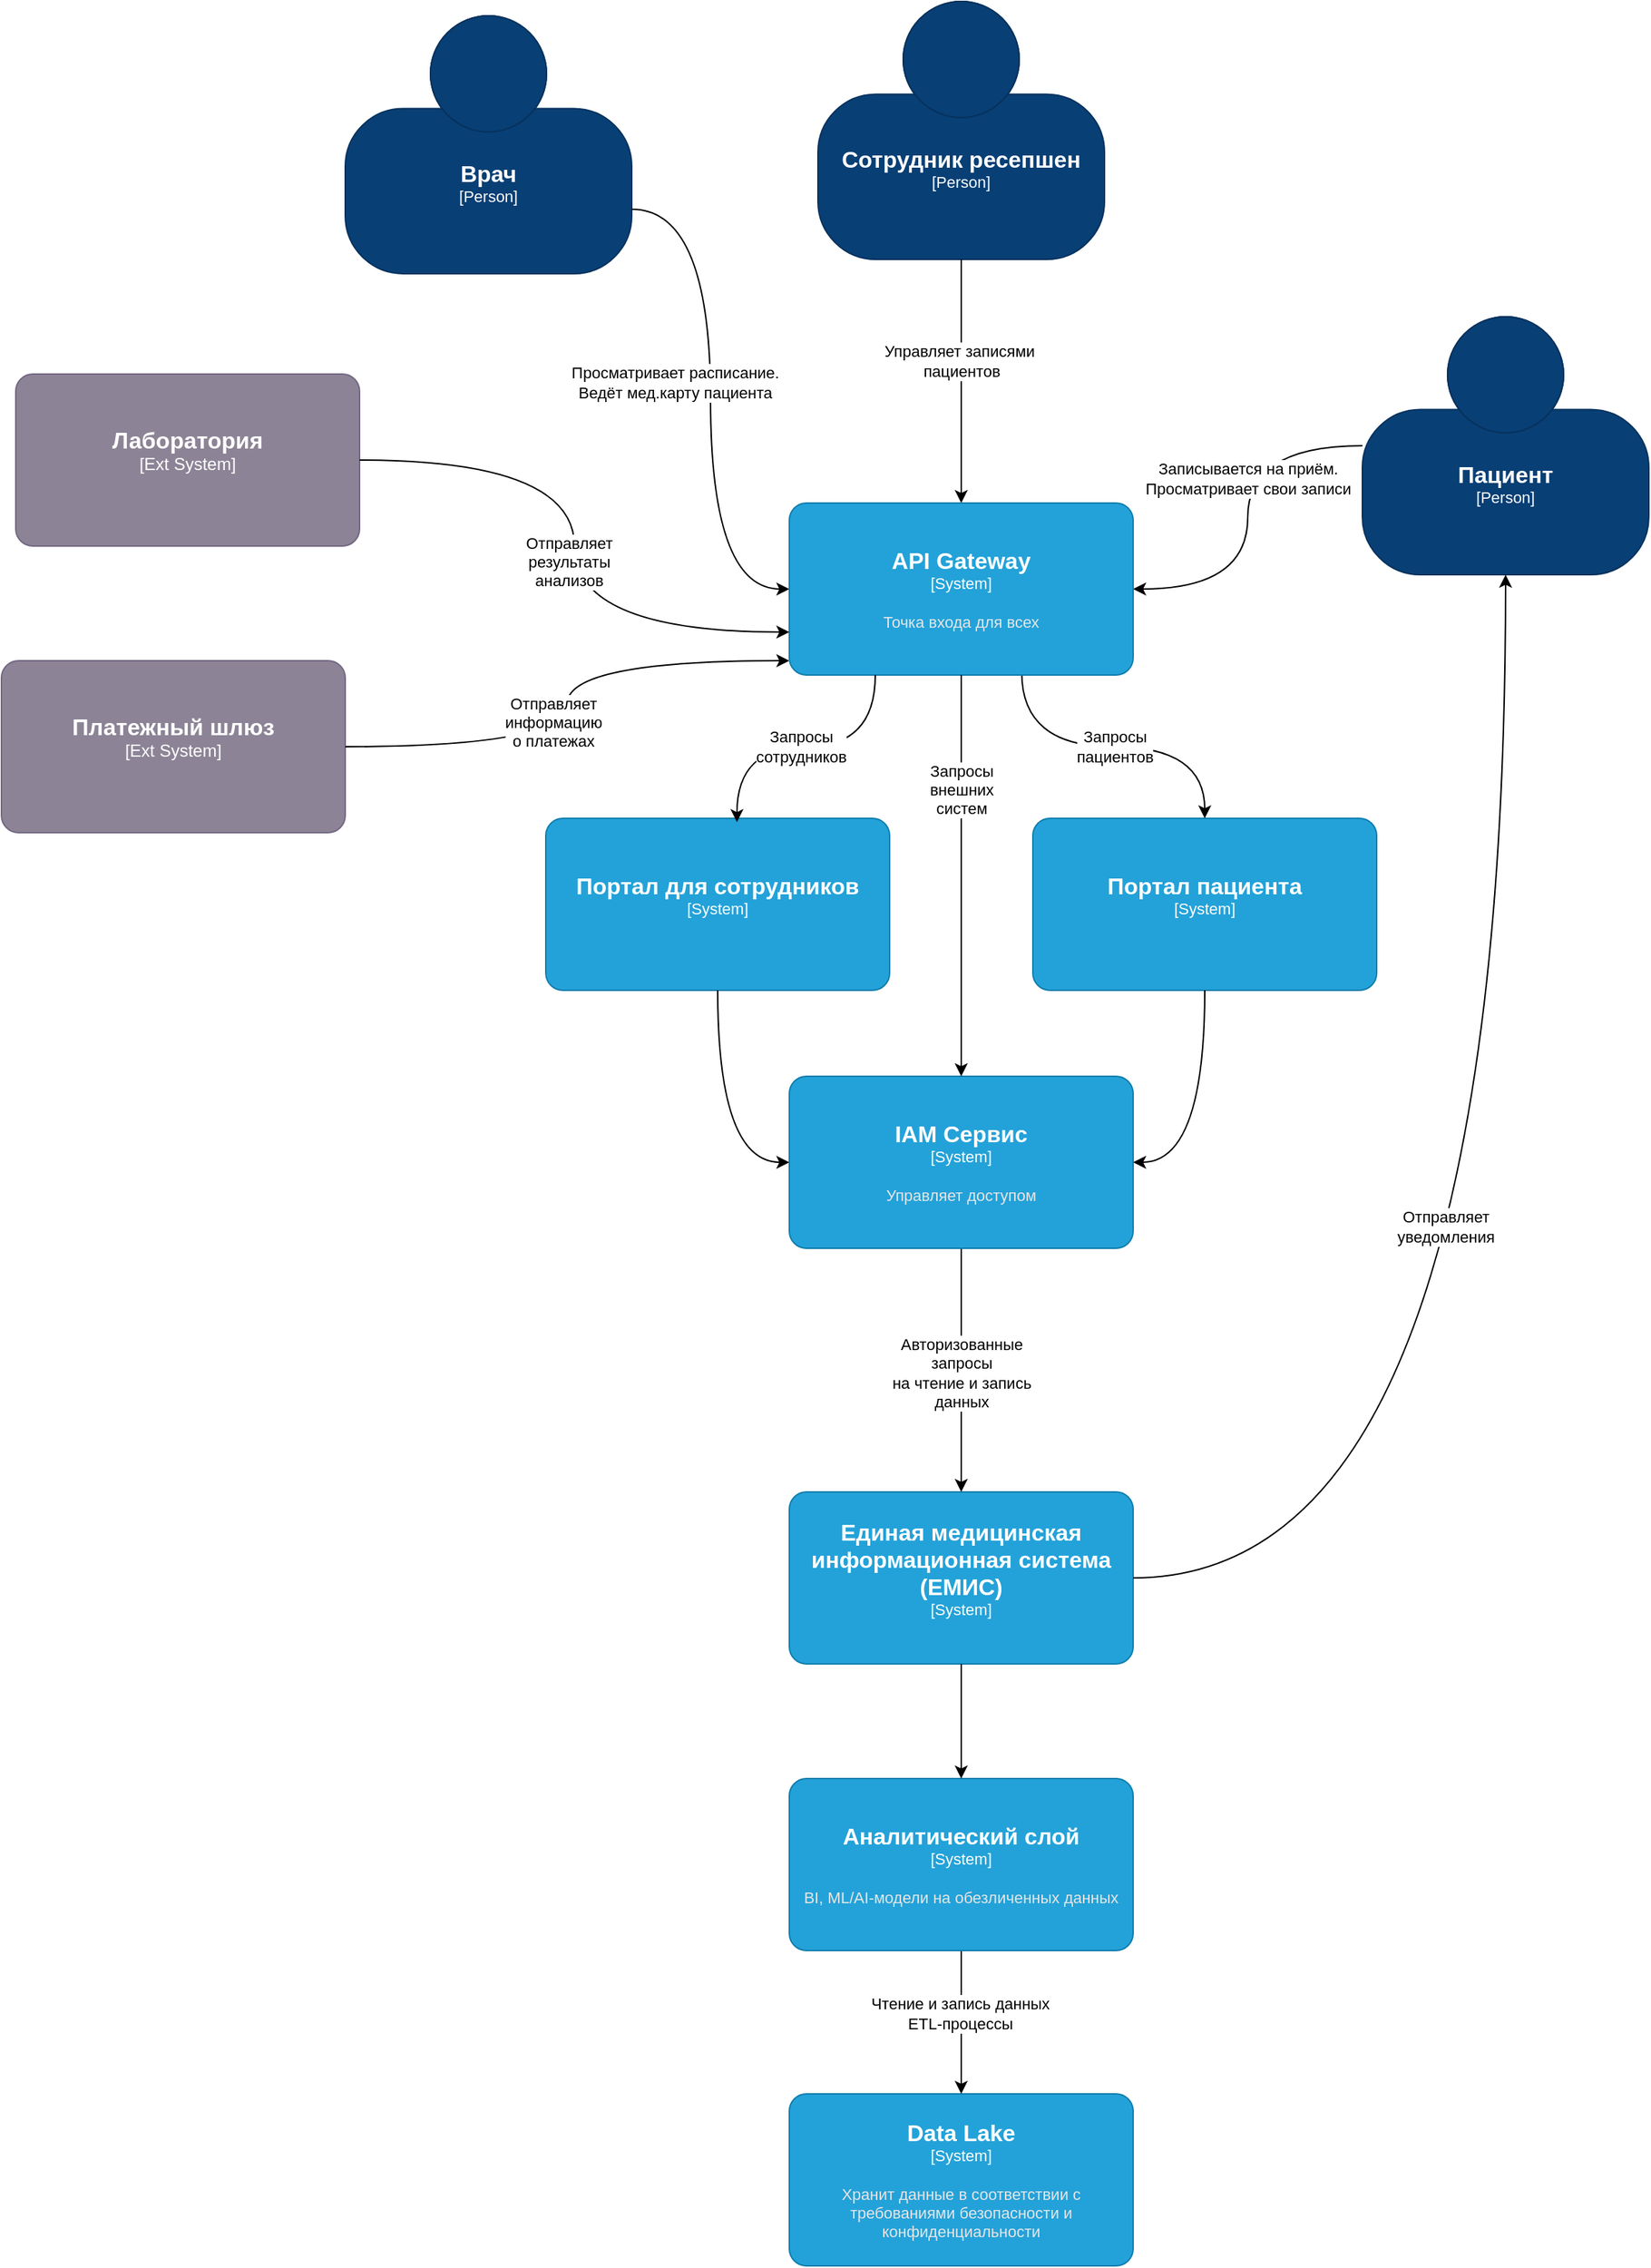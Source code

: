 <mxfile version="28.0.4">
  <diagram name="Страница — 1" id="wwHTr1pVGZ3pSUX872V4">
    <mxGraphModel dx="2670" dy="263" grid="1" gridSize="10" guides="1" tooltips="1" connect="1" arrows="1" fold="1" page="1" pageScale="1" pageWidth="827" pageHeight="1169" math="0" shadow="0">
      <root>
        <mxCell id="0" />
        <mxCell id="1" parent="0" />
        <object placeholders="1" c4Name="Пациент" c4Type="Person" c4Description="" label="&lt;font style=&quot;font-size: 16px&quot;&gt;&lt;b&gt;%c4Name%&lt;/b&gt;&lt;/font&gt;&lt;div&gt;[%c4Type%]&lt;/div&gt;&lt;br&gt;&lt;div&gt;&lt;font style=&quot;font-size: 11px&quot;&gt;&lt;font color=&quot;#cccccc&quot;&gt;%c4Description%&lt;/font&gt;&lt;/div&gt;" id="zfkJgQx3lokb7ca6d_sK-1">
          <mxCell style="html=1;fontSize=11;dashed=0;whiteSpace=wrap;fillColor=#083F75;strokeColor=#06315C;fontColor=#ffffff;shape=mxgraph.c4.person2;align=center;metaEdit=1;points=[[0.5,0,0],[1,0.5,0],[1,0.75,0],[0.75,1,0],[0.5,1,0],[0.25,1,0],[0,0.75,0],[0,0.5,0]];resizable=0;" vertex="1" parent="1">
            <mxGeometry x="340" y="1550" width="200" height="180" as="geometry" />
          </mxCell>
        </object>
        <object placeholders="1" c4Name="Врач" c4Type="Person" c4Description="" label="&lt;font style=&quot;font-size: 16px&quot;&gt;&lt;b&gt;%c4Name%&lt;/b&gt;&lt;/font&gt;&lt;div&gt;[%c4Type%]&lt;/div&gt;&lt;br&gt;&lt;div&gt;&lt;font style=&quot;font-size: 11px&quot;&gt;&lt;font color=&quot;#cccccc&quot;&gt;%c4Description%&lt;/font&gt;&lt;/div&gt;" id="zfkJgQx3lokb7ca6d_sK-2">
          <mxCell style="html=1;fontSize=11;dashed=0;whiteSpace=wrap;fillColor=#083F75;strokeColor=#06315C;fontColor=#ffffff;shape=mxgraph.c4.person2;align=center;metaEdit=1;points=[[0.5,0,0],[1,0.5,0],[1,0.75,0],[0.75,1,0],[0.5,1,0],[0.25,1,0],[0,0.75,0],[0,0.5,0]];resizable=0;" vertex="1" parent="1">
            <mxGeometry x="-370" y="1340" width="200" height="180" as="geometry" />
          </mxCell>
        </object>
        <object placeholders="1" c4Name="Портал пациента" c4Type="System" c4Description="" label="&lt;font style=&quot;font-size: 16px&quot;&gt;&lt;b&gt;%c4Name%&lt;/b&gt;&lt;/font&gt;&lt;div&gt;[%c4Type%]&lt;/div&gt;&lt;br&gt;&lt;div&gt;&lt;font style=&quot;font-size: 11px&quot;&gt;&lt;font color=&quot;#E6E6E6&quot;&gt;%c4Description%&lt;/font&gt;&lt;/div&gt;" id="zfkJgQx3lokb7ca6d_sK-3">
          <mxCell style="rounded=1;whiteSpace=wrap;html=1;fontSize=11;labelBackgroundColor=none;fillColor=#23A2D9;fontColor=#ffffff;align=center;arcSize=10;strokeColor=#0E7DAD;metaEdit=1;resizable=0;points=[[0.25,0,0],[0.5,0,0],[0.75,0,0],[1,0.25,0],[1,0.5,0],[1,0.75,0],[0.75,1,0],[0.5,1,0],[0.25,1,0],[0,0.75,0],[0,0.5,0],[0,0.25,0]];" vertex="1" parent="1">
            <mxGeometry x="110" y="1900" width="240" height="120" as="geometry" />
          </mxCell>
        </object>
        <object placeholders="1" c4Name="Сотрудник ресепшен" c4Type="Person" c4Description="" label="&lt;font style=&quot;font-size: 16px&quot;&gt;&lt;b&gt;%c4Name%&lt;/b&gt;&lt;/font&gt;&lt;div&gt;[%c4Type%]&lt;/div&gt;&lt;br&gt;&lt;div&gt;&lt;font style=&quot;font-size: 11px&quot;&gt;&lt;font color=&quot;#cccccc&quot;&gt;%c4Description%&lt;/font&gt;&lt;/div&gt;" id="zfkJgQx3lokb7ca6d_sK-4">
          <mxCell style="html=1;fontSize=11;dashed=0;whiteSpace=wrap;fillColor=#083F75;strokeColor=#06315C;fontColor=#ffffff;shape=mxgraph.c4.person2;align=center;metaEdit=1;points=[[0.5,0,0],[1,0.5,0],[1,0.75,0],[0.75,1,0],[0.5,1,0],[0.25,1,0],[0,0.75,0],[0,0.5,0]];resizable=0;" vertex="1" parent="1">
            <mxGeometry x="-40" y="1330" width="200" height="180" as="geometry" />
          </mxCell>
        </object>
        <object placeholders="1" c4Name="Портал для сотрудников" c4Type="System" c4Description="" label="&lt;font style=&quot;font-size: 16px&quot;&gt;&lt;b&gt;%c4Name%&lt;/b&gt;&lt;/font&gt;&lt;div&gt;[%c4Type%]&lt;/div&gt;&lt;br&gt;&lt;div&gt;&lt;font style=&quot;font-size: 11px&quot;&gt;&lt;font color=&quot;#E6E6E6&quot;&gt;%c4Description%&lt;/font&gt;&lt;/div&gt;" id="zfkJgQx3lokb7ca6d_sK-5">
          <mxCell style="rounded=1;whiteSpace=wrap;html=1;fontSize=11;labelBackgroundColor=none;fillColor=#23A2D9;fontColor=#ffffff;align=center;arcSize=10;strokeColor=#0E7DAD;metaEdit=1;resizable=0;points=[[0.25,0,0],[0.5,0,0],[0.75,0,0],[1,0.25,0],[1,0.5,0],[1,0.75,0],[0.75,1,0],[0.5,1,0],[0.25,1,0],[0,0.75,0],[0,0.5,0],[0,0.25,0]];" vertex="1" parent="1">
            <mxGeometry x="-230" y="1900" width="240" height="120" as="geometry" />
          </mxCell>
        </object>
        <mxCell id="zfkJgQx3lokb7ca6d_sK-8" style="edgeStyle=orthogonalEdgeStyle;rounded=0;orthogonalLoop=1;jettySize=auto;html=1;curved=1;" edge="1" parent="1" source="zfkJgQx3lokb7ca6d_sK-1" target="zfkJgQx3lokb7ca6d_sK-26">
          <mxGeometry relative="1" as="geometry" />
        </mxCell>
        <mxCell id="zfkJgQx3lokb7ca6d_sK-9" value="Записывается на приём.&lt;div&gt;Просматривает свои записи&lt;/div&gt;" style="edgeLabel;html=1;align=center;verticalAlign=middle;resizable=0;points=[];" vertex="1" connectable="0" parent="zfkJgQx3lokb7ca6d_sK-8">
          <mxGeometry x="-0.206" relative="1" as="geometry">
            <mxPoint as="offset" />
          </mxGeometry>
        </mxCell>
        <mxCell id="zfkJgQx3lokb7ca6d_sK-10" style="edgeStyle=orthogonalEdgeStyle;rounded=0;orthogonalLoop=1;jettySize=auto;html=1;entryX=0.5;entryY=0;entryDx=0;entryDy=0;entryPerimeter=0;" edge="1" parent="1" source="zfkJgQx3lokb7ca6d_sK-4" target="zfkJgQx3lokb7ca6d_sK-26">
          <mxGeometry relative="1" as="geometry">
            <mxPoint x="-230" y="1640" as="targetPoint" />
          </mxGeometry>
        </mxCell>
        <mxCell id="zfkJgQx3lokb7ca6d_sK-11" value="Управляет записями&amp;nbsp;&lt;div&gt;пациентов&lt;/div&gt;" style="edgeLabel;html=1;align=center;verticalAlign=middle;resizable=0;points=[];" vertex="1" connectable="0" parent="zfkJgQx3lokb7ca6d_sK-10">
          <mxGeometry x="-0.172" relative="1" as="geometry">
            <mxPoint as="offset" />
          </mxGeometry>
        </mxCell>
        <object placeholders="1" c4Name="Единая медицинская информационная система (ЕМИС)" c4Type="System" c4Description="" label="&lt;font style=&quot;font-size: 16px&quot;&gt;&lt;b&gt;%c4Name%&lt;/b&gt;&lt;/font&gt;&lt;div&gt;[%c4Type%]&lt;/div&gt;&lt;br&gt;&lt;div&gt;&lt;font style=&quot;font-size: 11px&quot;&gt;&lt;font color=&quot;#E6E6E6&quot;&gt;%c4Description%&lt;/font&gt;&lt;/div&gt;" id="zfkJgQx3lokb7ca6d_sK-12">
          <mxCell style="rounded=1;whiteSpace=wrap;html=1;fontSize=11;labelBackgroundColor=none;fillColor=#23A2D9;fontColor=#ffffff;align=center;arcSize=10;strokeColor=#0E7DAD;metaEdit=1;resizable=0;points=[[0.25,0,0],[0.5,0,0],[0.75,0,0],[1,0.25,0],[1,0.5,0],[1,0.75,0],[0.75,1,0],[0.5,1,0],[0.25,1,0],[0,0.75,0],[0,0.5,0],[0,0.25,0]];" vertex="1" parent="1">
            <mxGeometry x="-60" y="2370" width="240" height="120" as="geometry" />
          </mxCell>
        </object>
        <mxCell id="zfkJgQx3lokb7ca6d_sK-13" style="edgeStyle=orthogonalEdgeStyle;rounded=0;orthogonalLoop=1;jettySize=auto;html=1;exitX=1;exitY=0.75;exitDx=0;exitDy=0;exitPerimeter=0;entryX=0;entryY=0.5;entryDx=0;entryDy=0;entryPerimeter=0;curved=1;" edge="1" parent="1" source="zfkJgQx3lokb7ca6d_sK-2" target="zfkJgQx3lokb7ca6d_sK-26">
          <mxGeometry relative="1" as="geometry">
            <mxPoint x="-50" y="1924" as="targetPoint" />
          </mxGeometry>
        </mxCell>
        <mxCell id="zfkJgQx3lokb7ca6d_sK-14" value="Просматривает расписание.&lt;div&gt;Ведёт мед.карту пациента&lt;/div&gt;" style="edgeLabel;html=1;align=center;verticalAlign=middle;resizable=0;points=[];" vertex="1" connectable="0" parent="zfkJgQx3lokb7ca6d_sK-13">
          <mxGeometry x="-0.137" y="-1" relative="1" as="geometry">
            <mxPoint x="-24" y="14" as="offset" />
          </mxGeometry>
        </mxCell>
        <mxCell id="zfkJgQx3lokb7ca6d_sK-15" style="edgeStyle=orthogonalEdgeStyle;rounded=0;orthogonalLoop=1;jettySize=auto;html=1;entryX=1;entryY=0.5;entryDx=0;entryDy=0;entryPerimeter=0;curved=1;" edge="1" parent="1" source="zfkJgQx3lokb7ca6d_sK-3" target="zfkJgQx3lokb7ca6d_sK-35">
          <mxGeometry relative="1" as="geometry" />
        </mxCell>
        <mxCell id="zfkJgQx3lokb7ca6d_sK-16" style="edgeStyle=orthogonalEdgeStyle;rounded=0;orthogonalLoop=1;jettySize=auto;html=1;entryX=0;entryY=0.5;entryDx=0;entryDy=0;entryPerimeter=0;curved=1;" edge="1" parent="1" source="zfkJgQx3lokb7ca6d_sK-5" target="zfkJgQx3lokb7ca6d_sK-35">
          <mxGeometry relative="1" as="geometry" />
        </mxCell>
        <object placeholders="1" c4Name="Лаборатория" c4Type="Ext System" c4Description="" label="&lt;font style=&quot;font-size: 16px&quot;&gt;&lt;b&gt;%c4Name%&lt;/b&gt;&lt;/font&gt;&lt;div&gt;[%c4Type%]&lt;/div&gt;&lt;br&gt;&lt;div&gt;&lt;font style=&quot;font-size: 11px&quot;&gt;&lt;font color=&quot;#cccccc&quot;&gt;%c4Description%&lt;/font&gt;&lt;/div&gt;" id="zfkJgQx3lokb7ca6d_sK-17">
          <mxCell style="rounded=1;whiteSpace=wrap;html=1;labelBackgroundColor=none;fillColor=#8C8496;fontColor=#ffffff;align=center;arcSize=10;strokeColor=#736782;metaEdit=1;resizable=0;points=[[0.25,0,0],[0.5,0,0],[0.75,0,0],[1,0.25,0],[1,0.5,0],[1,0.75,0],[0.75,1,0],[0.5,1,0],[0.25,1,0],[0,0.75,0],[0,0.5,0],[0,0.25,0]];" vertex="1" parent="1">
            <mxGeometry x="-600" y="1590" width="240" height="120" as="geometry" />
          </mxCell>
        </object>
        <object placeholders="1" c4Name="Платежный шлюз" c4Type="Ext System" c4Description="" label="&lt;font style=&quot;font-size: 16px&quot;&gt;&lt;b&gt;%c4Name%&lt;/b&gt;&lt;/font&gt;&lt;div&gt;[%c4Type%]&lt;/div&gt;&lt;br&gt;&lt;div&gt;&lt;font style=&quot;font-size: 11px&quot;&gt;&lt;font color=&quot;#cccccc&quot;&gt;%c4Description%&lt;/font&gt;&lt;/div&gt;" id="zfkJgQx3lokb7ca6d_sK-18">
          <mxCell style="rounded=1;whiteSpace=wrap;html=1;labelBackgroundColor=none;fillColor=#8C8496;fontColor=#ffffff;align=center;arcSize=10;strokeColor=#736782;metaEdit=1;resizable=0;points=[[0.25,0,0],[0.5,0,0],[0.75,0,0],[1,0.25,0],[1,0.5,0],[1,0.75,0],[0.75,1,0],[0.5,1,0],[0.25,1,0],[0,0.75,0],[0,0.5,0],[0,0.25,0]];" vertex="1" parent="1">
            <mxGeometry x="-610" y="1790" width="240" height="120" as="geometry" />
          </mxCell>
        </object>
        <mxCell id="zfkJgQx3lokb7ca6d_sK-23" style="edgeStyle=orthogonalEdgeStyle;rounded=0;orthogonalLoop=1;jettySize=auto;html=1;entryX=0;entryY=0.917;entryDx=0;entryDy=0;entryPerimeter=0;curved=1;" edge="1" parent="1" source="zfkJgQx3lokb7ca6d_sK-18" target="zfkJgQx3lokb7ca6d_sK-26">
          <mxGeometry relative="1" as="geometry" />
        </mxCell>
        <mxCell id="zfkJgQx3lokb7ca6d_sK-24" value="Отправляет&lt;div&gt;информацию&lt;/div&gt;&lt;div&gt;о платежах&lt;/div&gt;" style="edgeLabel;html=1;align=center;verticalAlign=middle;resizable=0;points=[];" vertex="1" connectable="0" parent="zfkJgQx3lokb7ca6d_sK-23">
          <mxGeometry x="-0.215" y="17" relative="1" as="geometry">
            <mxPoint as="offset" />
          </mxGeometry>
        </mxCell>
        <object placeholders="1" c4Name="Data Lake" c4Type="System" c4Description="Хранит данные в соответствии с требованиями безопасности и конфиденциальности" label="&lt;font style=&quot;font-size: 16px&quot;&gt;&lt;b&gt;%c4Name%&lt;/b&gt;&lt;/font&gt;&lt;div&gt;[%c4Type%]&lt;/div&gt;&lt;br&gt;&lt;div&gt;&lt;font style=&quot;font-size: 11px&quot;&gt;&lt;font color=&quot;#E6E6E6&quot;&gt;%c4Description%&lt;/font&gt;&lt;/div&gt;" id="zfkJgQx3lokb7ca6d_sK-25">
          <mxCell style="rounded=1;whiteSpace=wrap;html=1;fontSize=11;labelBackgroundColor=none;fillColor=#23A2D9;fontColor=#ffffff;align=center;arcSize=10;strokeColor=#0E7DAD;metaEdit=1;resizable=0;points=[[0.25,0,0],[0.5,0,0],[0.75,0,0],[1,0.25,0],[1,0.5,0],[1,0.75,0],[0.75,1,0],[0.5,1,0],[0.25,1,0],[0,0.75,0],[0,0.5,0],[0,0.25,0]];" vertex="1" parent="1">
            <mxGeometry x="-60" y="2790" width="240" height="120" as="geometry" />
          </mxCell>
        </object>
        <mxCell id="zfkJgQx3lokb7ca6d_sK-33" style="edgeStyle=orthogonalEdgeStyle;rounded=0;orthogonalLoop=1;jettySize=auto;html=1;curved=1;exitX=0.676;exitY=0.985;exitDx=0;exitDy=0;exitPerimeter=0;" edge="1" parent="1" source="zfkJgQx3lokb7ca6d_sK-26" target="zfkJgQx3lokb7ca6d_sK-3">
          <mxGeometry relative="1" as="geometry" />
        </mxCell>
        <mxCell id="zfkJgQx3lokb7ca6d_sK-34" value="Запросы&lt;div&gt;пациентов&lt;/div&gt;" style="edgeLabel;html=1;align=center;verticalAlign=middle;resizable=0;points=[];" vertex="1" connectable="0" parent="zfkJgQx3lokb7ca6d_sK-33">
          <mxGeometry x="0.01" relative="1" as="geometry">
            <mxPoint as="offset" />
          </mxGeometry>
        </mxCell>
        <object placeholders="1" c4Name="API Gateway" c4Type="System" c4Description="Точка входа для всех" label="&lt;font style=&quot;font-size: 16px&quot;&gt;&lt;b&gt;%c4Name%&lt;/b&gt;&lt;/font&gt;&lt;div&gt;[%c4Type%]&lt;/div&gt;&lt;br&gt;&lt;div&gt;&lt;font style=&quot;font-size: 11px&quot;&gt;&lt;font color=&quot;#E6E6E6&quot;&gt;%c4Description%&lt;/font&gt;&lt;/div&gt;" id="zfkJgQx3lokb7ca6d_sK-26">
          <mxCell style="rounded=1;whiteSpace=wrap;html=1;fontSize=11;labelBackgroundColor=none;fillColor=#23A2D9;fontColor=#ffffff;align=center;arcSize=10;strokeColor=#0E7DAD;metaEdit=1;resizable=0;points=[[0.25,0,0],[0.5,0,0],[0.75,0,0],[1,0.25,0],[1,0.5,0],[1,0.75,0],[0.75,1,0],[0.5,1,0],[0.25,1,0],[0,0.75,0],[0,0.5,0],[0,0.25,0]];" vertex="1" parent="1">
            <mxGeometry x="-60" y="1680" width="240" height="120" as="geometry" />
          </mxCell>
        </object>
        <mxCell id="zfkJgQx3lokb7ca6d_sK-27" style="edgeStyle=orthogonalEdgeStyle;rounded=0;orthogonalLoop=1;jettySize=auto;html=1;entryX=0;entryY=0.75;entryDx=0;entryDy=0;entryPerimeter=0;curved=1;" edge="1" parent="1" source="zfkJgQx3lokb7ca6d_sK-17" target="zfkJgQx3lokb7ca6d_sK-26">
          <mxGeometry relative="1" as="geometry" />
        </mxCell>
        <mxCell id="zfkJgQx3lokb7ca6d_sK-28" value="Отправляет&lt;div&gt;результаты&lt;/div&gt;&lt;div&gt;анализов&lt;/div&gt;" style="edgeLabel;html=1;align=center;verticalAlign=middle;resizable=0;points=[];" vertex="1" connectable="0" parent="zfkJgQx3lokb7ca6d_sK-27">
          <mxGeometry x="0.049" y="-4" relative="1" as="geometry">
            <mxPoint as="offset" />
          </mxGeometry>
        </mxCell>
        <mxCell id="zfkJgQx3lokb7ca6d_sK-29" style="edgeStyle=orthogonalEdgeStyle;rounded=0;orthogonalLoop=1;jettySize=auto;html=1;entryX=0.5;entryY=1;entryDx=0;entryDy=0;entryPerimeter=0;curved=1;" edge="1" parent="1" source="zfkJgQx3lokb7ca6d_sK-12" target="zfkJgQx3lokb7ca6d_sK-1">
          <mxGeometry relative="1" as="geometry" />
        </mxCell>
        <mxCell id="zfkJgQx3lokb7ca6d_sK-30" value="Отправляет&lt;div&gt;уведомления&lt;/div&gt;" style="edgeLabel;html=1;align=center;verticalAlign=middle;resizable=0;points=[];" vertex="1" connectable="0" parent="zfkJgQx3lokb7ca6d_sK-29">
          <mxGeometry x="0.053" y="42" relative="1" as="geometry">
            <mxPoint as="offset" />
          </mxGeometry>
        </mxCell>
        <mxCell id="zfkJgQx3lokb7ca6d_sK-31" style="edgeStyle=orthogonalEdgeStyle;rounded=0;orthogonalLoop=1;jettySize=auto;html=1;entryX=0.556;entryY=0.022;entryDx=0;entryDy=0;entryPerimeter=0;curved=1;exitX=0.25;exitY=1;exitDx=0;exitDy=0;exitPerimeter=0;" edge="1" parent="1" source="zfkJgQx3lokb7ca6d_sK-26" target="zfkJgQx3lokb7ca6d_sK-5">
          <mxGeometry relative="1" as="geometry" />
        </mxCell>
        <mxCell id="zfkJgQx3lokb7ca6d_sK-32" value="Запросы&lt;div&gt;сотрудников&lt;/div&gt;" style="edgeLabel;html=1;align=center;verticalAlign=middle;resizable=0;points=[];" vertex="1" connectable="0" parent="zfkJgQx3lokb7ca6d_sK-31">
          <mxGeometry x="0.025" relative="1" as="geometry">
            <mxPoint as="offset" />
          </mxGeometry>
        </mxCell>
        <mxCell id="zfkJgQx3lokb7ca6d_sK-38" style="edgeStyle=orthogonalEdgeStyle;rounded=0;orthogonalLoop=1;jettySize=auto;html=1;curved=1;" edge="1" parent="1" source="zfkJgQx3lokb7ca6d_sK-35" target="zfkJgQx3lokb7ca6d_sK-12">
          <mxGeometry relative="1" as="geometry" />
        </mxCell>
        <mxCell id="zfkJgQx3lokb7ca6d_sK-39" value="Авторизованные&lt;div&gt;запросы&lt;/div&gt;&lt;div&gt;на чтение и запись&lt;/div&gt;&lt;div&gt;данных&lt;/div&gt;" style="edgeLabel;html=1;align=center;verticalAlign=middle;resizable=0;points=[];" vertex="1" connectable="0" parent="zfkJgQx3lokb7ca6d_sK-38">
          <mxGeometry x="0.025" relative="1" as="geometry">
            <mxPoint as="offset" />
          </mxGeometry>
        </mxCell>
        <object placeholders="1" c4Name="IAM Сервис" c4Type="System" c4Description="Управляет доступом" label="&lt;font style=&quot;font-size: 16px&quot;&gt;&lt;b&gt;%c4Name%&lt;/b&gt;&lt;/font&gt;&lt;div&gt;[%c4Type%]&lt;/div&gt;&lt;br&gt;&lt;div&gt;&lt;font style=&quot;font-size: 11px&quot;&gt;&lt;font color=&quot;#E6E6E6&quot;&gt;%c4Description%&lt;/font&gt;&lt;/div&gt;" id="zfkJgQx3lokb7ca6d_sK-35">
          <mxCell style="rounded=1;whiteSpace=wrap;html=1;fontSize=11;labelBackgroundColor=none;fillColor=#23A2D9;fontColor=#ffffff;align=center;arcSize=10;strokeColor=#0E7DAD;metaEdit=1;resizable=0;points=[[0.25,0,0],[0.5,0,0],[0.75,0,0],[1,0.25,0],[1,0.5,0],[1,0.75,0],[0.75,1,0],[0.5,1,0],[0.25,1,0],[0,0.75,0],[0,0.5,0],[0,0.25,0]];" vertex="1" parent="1">
            <mxGeometry x="-60" y="2080" width="240" height="120" as="geometry" />
          </mxCell>
        </object>
        <mxCell id="zfkJgQx3lokb7ca6d_sK-36" style="edgeStyle=orthogonalEdgeStyle;rounded=0;orthogonalLoop=1;jettySize=auto;html=1;exitX=0.5;exitY=1;exitDx=0;exitDy=0;exitPerimeter=0;entryX=0.5;entryY=0;entryDx=0;entryDy=0;entryPerimeter=0;curved=1;" edge="1" parent="1" source="zfkJgQx3lokb7ca6d_sK-26" target="zfkJgQx3lokb7ca6d_sK-35">
          <mxGeometry relative="1" as="geometry" />
        </mxCell>
        <mxCell id="zfkJgQx3lokb7ca6d_sK-37" value="Запросы&lt;div&gt;внешних&lt;/div&gt;&lt;div&gt;систем&lt;/div&gt;" style="edgeLabel;html=1;align=center;verticalAlign=middle;resizable=0;points=[];" vertex="1" connectable="0" parent="zfkJgQx3lokb7ca6d_sK-36">
          <mxGeometry x="-0.433" relative="1" as="geometry">
            <mxPoint as="offset" />
          </mxGeometry>
        </mxCell>
        <mxCell id="zfkJgQx3lokb7ca6d_sK-41" style="edgeStyle=orthogonalEdgeStyle;rounded=0;orthogonalLoop=1;jettySize=auto;html=1;" edge="1" parent="1" source="zfkJgQx3lokb7ca6d_sK-40" target="zfkJgQx3lokb7ca6d_sK-25">
          <mxGeometry relative="1" as="geometry" />
        </mxCell>
        <mxCell id="zfkJgQx3lokb7ca6d_sK-42" value="Чтение и запись данных&lt;br&gt;ETL-процессы" style="edgeLabel;html=1;align=center;verticalAlign=middle;resizable=0;points=[];" vertex="1" connectable="0" parent="zfkJgQx3lokb7ca6d_sK-41">
          <mxGeometry x="-0.124" y="-1" relative="1" as="geometry">
            <mxPoint as="offset" />
          </mxGeometry>
        </mxCell>
        <object placeholders="1" c4Name="Аналитический слой" c4Type="System" c4Description="BI, ML/AI-модели на обезличенных данных" label="&lt;font style=&quot;font-size: 16px&quot;&gt;&lt;b&gt;%c4Name%&lt;/b&gt;&lt;/font&gt;&lt;div&gt;[%c4Type%]&lt;/div&gt;&lt;br&gt;&lt;div&gt;&lt;font style=&quot;font-size: 11px&quot;&gt;&lt;font color=&quot;#E6E6E6&quot;&gt;%c4Description%&lt;/font&gt;&lt;/div&gt;" id="zfkJgQx3lokb7ca6d_sK-40">
          <mxCell style="rounded=1;whiteSpace=wrap;html=1;fontSize=11;labelBackgroundColor=none;fillColor=#23A2D9;fontColor=#ffffff;align=center;arcSize=10;strokeColor=#0E7DAD;metaEdit=1;resizable=0;points=[[0.25,0,0],[0.5,0,0],[0.75,0,0],[1,0.25,0],[1,0.5,0],[1,0.75,0],[0.75,1,0],[0.5,1,0],[0.25,1,0],[0,0.75,0],[0,0.5,0],[0,0.25,0]];" vertex="1" parent="1">
            <mxGeometry x="-60" y="2570" width="240" height="120" as="geometry" />
          </mxCell>
        </object>
        <mxCell id="zfkJgQx3lokb7ca6d_sK-43" style="edgeStyle=orthogonalEdgeStyle;rounded=0;orthogonalLoop=1;jettySize=auto;html=1;exitX=0.5;exitY=1;exitDx=0;exitDy=0;exitPerimeter=0;entryX=0.5;entryY=0;entryDx=0;entryDy=0;entryPerimeter=0;" edge="1" parent="1" source="zfkJgQx3lokb7ca6d_sK-12" target="zfkJgQx3lokb7ca6d_sK-40">
          <mxGeometry relative="1" as="geometry" />
        </mxCell>
      </root>
    </mxGraphModel>
  </diagram>
</mxfile>
